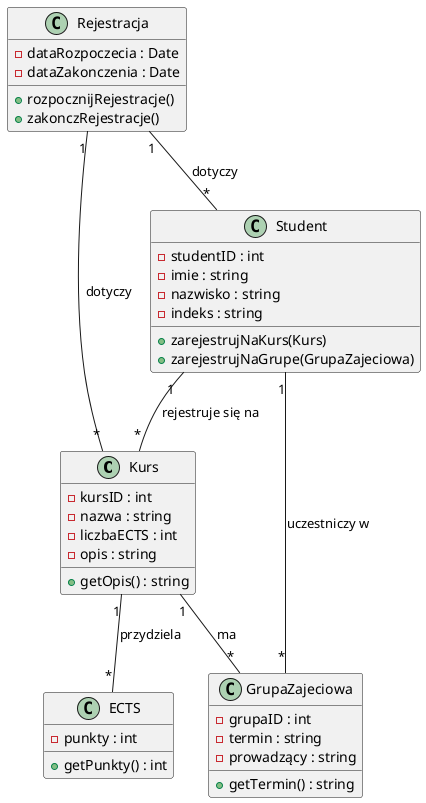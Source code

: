 @startuml zadanie4
class Kurs {
    - kursID : int
    - nazwa : string
    - liczbaECTS : int
    - opis : string
    + getOpis() : string
}

class GrupaZajeciowa {
    - grupaID : int
    - termin : string
    - prowadzący : string
    + getTermin() : string
}

class Student {
    - studentID : int
    - imie : string
    - nazwisko : string
    - indeks : string
    + zarejestrujNaKurs(Kurs)
    + zarejestrujNaGrupe(GrupaZajeciowa)
}

class Rejestracja {
    - dataRozpoczecia : Date
    - dataZakonczenia : Date
    + rozpocznijRejestracje()
    + zakonczRejestracje()
}

class ECTS {
    - punkty : int
    + getPunkty() : int
}

Kurs "1" -- "*" GrupaZajeciowa : "ma"
Kurs "1" -- "*" ECTS : "przydziela"
Student "1" -- "*" Kurs : "rejestruje się na"
Student "1" -- "*" GrupaZajeciowa : "uczestniczy w"
Rejestracja "1" -- "*" Kurs : "dotyczy"
Rejestracja "1" -- "*" Student : "dotyczy"
@enduml